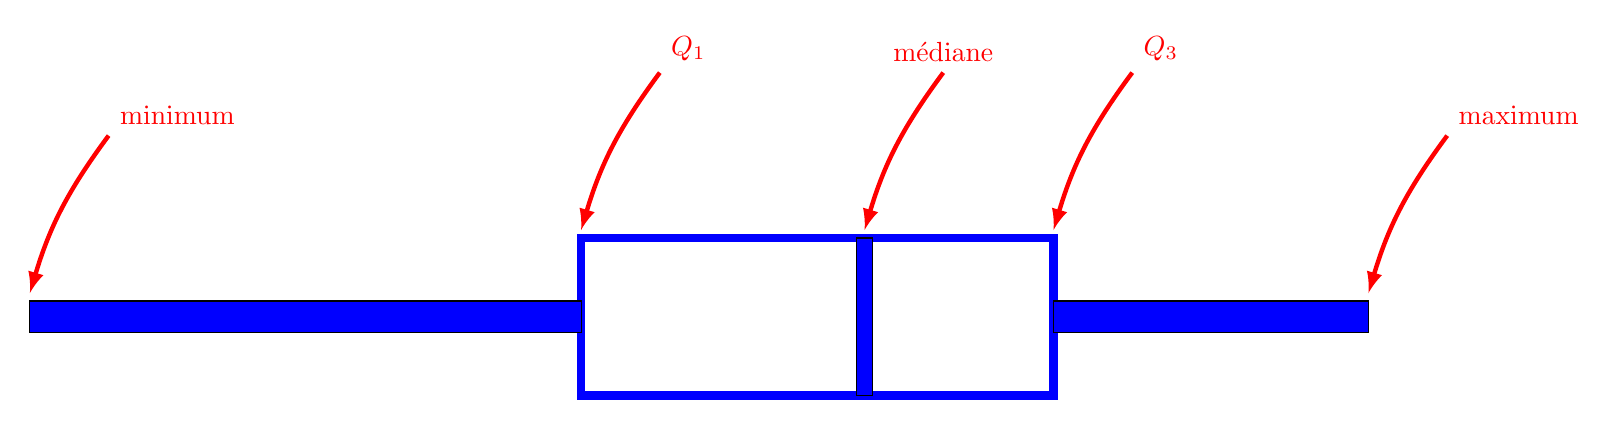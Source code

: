 \begin{tikzpicture}

  \draw[blue,line width=3] (0,-1)rectangle ++(6,2);
  \draw[fill=blue] (0,-0.2)rectangle ++(-7,0.4);
  \draw[fill=blue] (6,-0.2)rectangle ++(4,0.4);

  \draw[fill=blue] (3.5,-1)rectangle ++(0.2,2);


      \draw[<-,>=latex,ultra thick,red] (-7,0.3)  to[bend left=10] ++(1,2) node[above right]{minimum};
      \draw[<-,>=latex,ultra thick,red] (10,0.3)  to[bend left=10] ++(1,2) node[above right]{maximum};


      \draw[<-,>=latex,ultra thick,red] (3.6,1.1)  to[bend left=10] ++(1,2) node[above]{m\'ediane};

      \draw[<-,>=latex,ultra thick,red] (0,1.1)  to[bend left=10] ++(1,2) node[above right]{$Q_1$};
      \draw[<-,>=latex,ultra thick,red] (6,1.1)  to[bend left=10] ++(1,2) node[above right]{$Q_3$};

\end{tikzpicture} 
